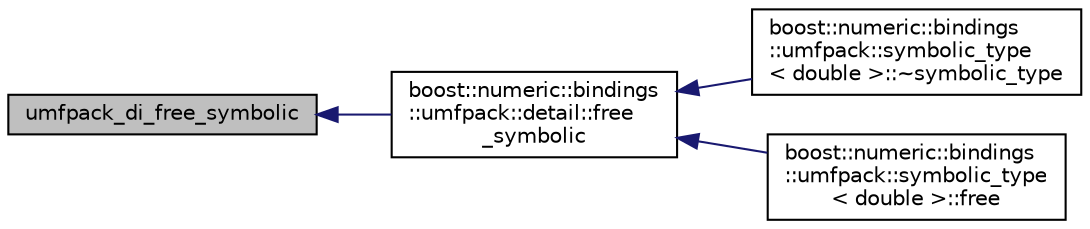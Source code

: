 digraph "umfpack_di_free_symbolic"
{
  edge [fontname="Helvetica",fontsize="10",labelfontname="Helvetica",labelfontsize="10"];
  node [fontname="Helvetica",fontsize="10",shape=record];
  rankdir="LR";
  Node1 [label="umfpack_di_free_symbolic",height=0.2,width=0.4,color="black", fillcolor="grey75", style="filled", fontcolor="black"];
  Node1 -> Node2 [dir="back",color="midnightblue",fontsize="10",style="solid",fontname="Helvetica"];
  Node2 [label="boost::numeric::bindings\l::umfpack::detail::free\l_symbolic",height=0.2,width=0.4,color="black", fillcolor="white", style="filled",URL="$d1/d20/namespaceboost_1_1numeric_1_1bindings_1_1umfpack_1_1detail.html#ad43b6c67cc5c2c114dc9c88f19d97d82"];
  Node2 -> Node3 [dir="back",color="midnightblue",fontsize="10",style="solid",fontname="Helvetica"];
  Node3 [label="boost::numeric::bindings\l::umfpack::symbolic_type\l\< double \>::~symbolic_type",height=0.2,width=0.4,color="black", fillcolor="white", style="filled",URL="$d7/ddf/structboost_1_1numeric_1_1bindings_1_1umfpack_1_1symbolic__type.html#aade4b319077b341df6696a1fa61632ff"];
  Node2 -> Node4 [dir="back",color="midnightblue",fontsize="10",style="solid",fontname="Helvetica"];
  Node4 [label="boost::numeric::bindings\l::umfpack::symbolic_type\l\< double \>::free",height=0.2,width=0.4,color="black", fillcolor="white", style="filled",URL="$d7/ddf/structboost_1_1numeric_1_1bindings_1_1umfpack_1_1symbolic__type.html#a564dfd71cb28a0e329a120b2d127c080"];
}
